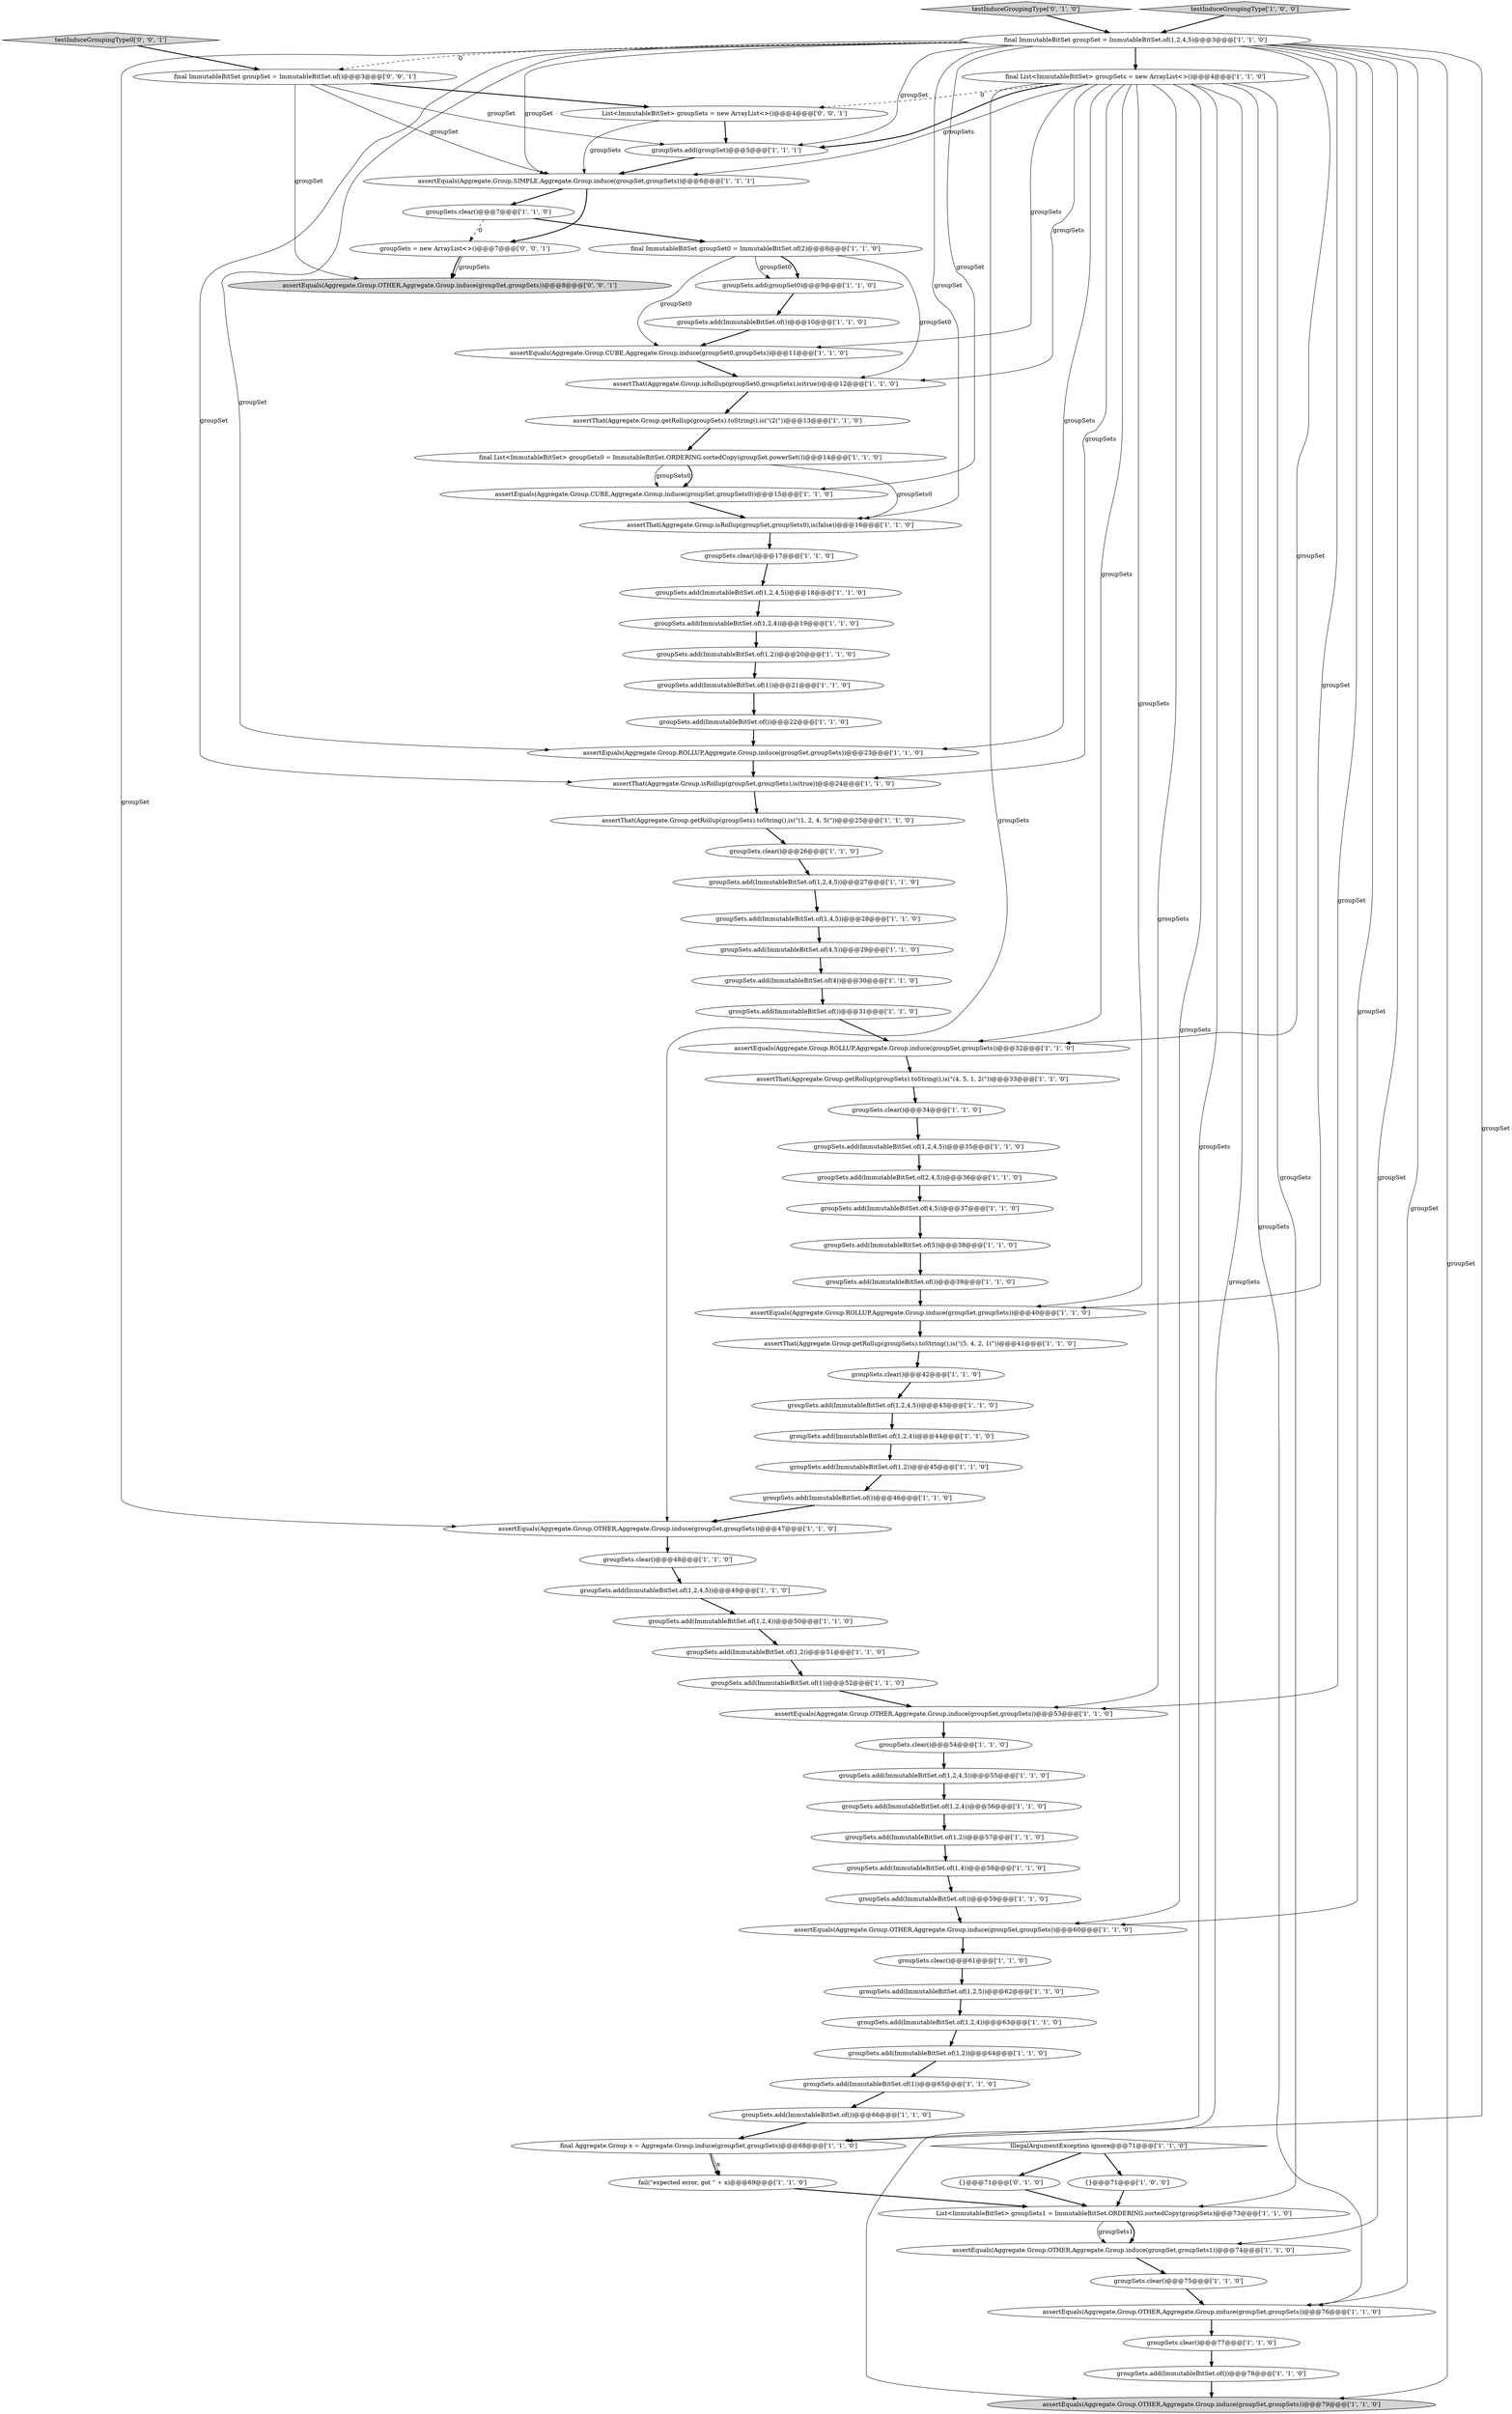 digraph {
61 [style = filled, label = "groupSets.clear()@@@26@@@['1', '1', '0']", fillcolor = white, shape = ellipse image = "AAA0AAABBB1BBB"];
60 [style = filled, label = "groupSets.add(ImmutableBitSet.of())@@@78@@@['1', '1', '0']", fillcolor = white, shape = ellipse image = "AAA0AAABBB1BBB"];
43 [style = filled, label = "groupSets.add(ImmutableBitSet.of(4,5))@@@29@@@['1', '1', '0']", fillcolor = white, shape = ellipse image = "AAA0AAABBB1BBB"];
27 [style = filled, label = "List<ImmutableBitSet> groupSets1 = ImmutableBitSet.ORDERING.sortedCopy(groupSets)@@@73@@@['1', '1', '0']", fillcolor = white, shape = ellipse image = "AAA0AAABBB1BBB"];
55 [style = filled, label = "groupSets.clear()@@@48@@@['1', '1', '0']", fillcolor = white, shape = ellipse image = "AAA0AAABBB1BBB"];
16 [style = filled, label = "groupSets.clear()@@@7@@@['1', '1', '0']", fillcolor = white, shape = ellipse image = "AAA0AAABBB1BBB"];
37 [style = filled, label = "groupSets.clear()@@@42@@@['1', '1', '0']", fillcolor = white, shape = ellipse image = "AAA0AAABBB1BBB"];
20 [style = filled, label = "groupSets.add(groupSet)@@@5@@@['1', '1', '1']", fillcolor = white, shape = ellipse image = "AAA0AAABBB1BBB"];
24 [style = filled, label = "groupSets.add(ImmutableBitSet.of(1,2,4,5))@@@27@@@['1', '1', '0']", fillcolor = white, shape = ellipse image = "AAA0AAABBB1BBB"];
33 [style = filled, label = "groupSets.add(ImmutableBitSet.of(1,2))@@@57@@@['1', '1', '0']", fillcolor = white, shape = ellipse image = "AAA0AAABBB1BBB"];
28 [style = filled, label = "assertThat(Aggregate.Group.isRollup(groupSet,groupSets0),is(false))@@@16@@@['1', '1', '0']", fillcolor = white, shape = ellipse image = "AAA0AAABBB1BBB"];
48 [style = filled, label = "groupSets.add(ImmutableBitSet.of(1,2,4,5))@@@43@@@['1', '1', '0']", fillcolor = white, shape = ellipse image = "AAA0AAABBB1BBB"];
4 [style = filled, label = "assertThat(Aggregate.Group.isRollup(groupSet0,groupSets),is(true))@@@12@@@['1', '1', '0']", fillcolor = white, shape = ellipse image = "AAA0AAABBB1BBB"];
74 [style = filled, label = "groupSets.clear()@@@17@@@['1', '1', '0']", fillcolor = white, shape = ellipse image = "AAA0AAABBB1BBB"];
72 [style = filled, label = "groupSets.add(ImmutableBitSet.of())@@@59@@@['1', '1', '0']", fillcolor = white, shape = ellipse image = "AAA0AAABBB1BBB"];
75 [style = filled, label = "assertEquals(Aggregate.Group.OTHER,Aggregate.Group.induce(groupSet,groupSets))@@@53@@@['1', '1', '0']", fillcolor = white, shape = ellipse image = "AAA0AAABBB1BBB"];
80 [style = filled, label = "final ImmutableBitSet groupSet = ImmutableBitSet.of()@@@3@@@['0', '0', '1']", fillcolor = white, shape = ellipse image = "AAA0AAABBB3BBB"];
39 [style = filled, label = "groupSets.add(ImmutableBitSet.of(1,2,4))@@@50@@@['1', '1', '0']", fillcolor = white, shape = ellipse image = "AAA0AAABBB1BBB"];
10 [style = filled, label = "groupSets.add(ImmutableBitSet.of(1,2,4,5))@@@18@@@['1', '1', '0']", fillcolor = white, shape = ellipse image = "AAA0AAABBB1BBB"];
34 [style = filled, label = "final List<ImmutableBitSet> groupSets0 = ImmutableBitSet.ORDERING.sortedCopy(groupSet.powerSet())@@@14@@@['1', '1', '0']", fillcolor = white, shape = ellipse image = "AAA0AAABBB1BBB"];
44 [style = filled, label = "groupSets.add(ImmutableBitSet.of())@@@31@@@['1', '1', '0']", fillcolor = white, shape = ellipse image = "AAA0AAABBB1BBB"];
57 [style = filled, label = "assertEquals(Aggregate.Group.ROLLUP,Aggregate.Group.induce(groupSet,groupSets))@@@23@@@['1', '1', '0']", fillcolor = white, shape = ellipse image = "AAA0AAABBB1BBB"];
40 [style = filled, label = "groupSets.add(ImmutableBitSet.of(1,2,4,5))@@@49@@@['1', '1', '0']", fillcolor = white, shape = ellipse image = "AAA0AAABBB1BBB"];
65 [style = filled, label = "groupSets.add(ImmutableBitSet.of(4))@@@30@@@['1', '1', '0']", fillcolor = white, shape = ellipse image = "AAA0AAABBB1BBB"];
79 [style = filled, label = "testInduceGroupingType0['0', '0', '1']", fillcolor = lightgray, shape = diamond image = "AAA0AAABBB3BBB"];
38 [style = filled, label = "groupSets.add(ImmutableBitSet.of(1,4,5))@@@28@@@['1', '1', '0']", fillcolor = white, shape = ellipse image = "AAA0AAABBB1BBB"];
35 [style = filled, label = "groupSets.add(ImmutableBitSet.of(1,2,4,5))@@@35@@@['1', '1', '0']", fillcolor = white, shape = ellipse image = "AAA0AAABBB1BBB"];
45 [style = filled, label = "final ImmutableBitSet groupSet = ImmutableBitSet.of(1,2,4,5)@@@3@@@['1', '1', '0']", fillcolor = white, shape = ellipse image = "AAA0AAABBB1BBB"];
62 [style = filled, label = "groupSets.add(ImmutableBitSet.of(1))@@@52@@@['1', '1', '0']", fillcolor = white, shape = ellipse image = "AAA0AAABBB1BBB"];
66 [style = filled, label = "groupSets.clear()@@@54@@@['1', '1', '0']", fillcolor = white, shape = ellipse image = "AAA0AAABBB1BBB"];
1 [style = filled, label = "assertThat(Aggregate.Group.getRollup(groupSets).toString(),is(\"(4, 5, 1, 2(\"))@@@33@@@['1', '1', '0']", fillcolor = white, shape = ellipse image = "AAA0AAABBB1BBB"];
13 [style = filled, label = "assertEquals(Aggregate.Group.CUBE,Aggregate.Group.induce(groupSet,groupSets0))@@@15@@@['1', '1', '0']", fillcolor = white, shape = ellipse image = "AAA0AAABBB1BBB"];
59 [style = filled, label = "final Aggregate.Group x = Aggregate.Group.induce(groupSet,groupSets)@@@68@@@['1', '1', '0']", fillcolor = white, shape = ellipse image = "AAA0AAABBB1BBB"];
82 [style = filled, label = "groupSets = new ArrayList<>()@@@7@@@['0', '0', '1']", fillcolor = white, shape = ellipse image = "AAA0AAABBB3BBB"];
41 [style = filled, label = "groupSets.clear()@@@34@@@['1', '1', '0']", fillcolor = white, shape = ellipse image = "AAA0AAABBB1BBB"];
5 [style = filled, label = "groupSets.add(ImmutableBitSet.of(1,2))@@@20@@@['1', '1', '0']", fillcolor = white, shape = ellipse image = "AAA0AAABBB1BBB"];
11 [style = filled, label = "groupSets.add(ImmutableBitSet.of())@@@46@@@['1', '1', '0']", fillcolor = white, shape = ellipse image = "AAA0AAABBB1BBB"];
0 [style = filled, label = "groupSets.add(ImmutableBitSet.of(1,2,4))@@@19@@@['1', '1', '0']", fillcolor = white, shape = ellipse image = "AAA0AAABBB1BBB"];
52 [style = filled, label = "groupSets.add(ImmutableBitSet.of(1,2,5))@@@62@@@['1', '1', '0']", fillcolor = white, shape = ellipse image = "AAA0AAABBB1BBB"];
30 [style = filled, label = "groupSets.add(ImmutableBitSet.of(1,4))@@@58@@@['1', '1', '0']", fillcolor = white, shape = ellipse image = "AAA0AAABBB1BBB"];
18 [style = filled, label = "groupSets.add(ImmutableBitSet.of(1,2,4,5))@@@55@@@['1', '1', '0']", fillcolor = white, shape = ellipse image = "AAA0AAABBB1BBB"];
78 [style = filled, label = "assertEquals(Aggregate.Group.OTHER,Aggregate.Group.induce(groupSet,groupSets))@@@8@@@['0', '0', '1']", fillcolor = lightgray, shape = ellipse image = "AAA0AAABBB3BBB"];
81 [style = filled, label = "List<ImmutableBitSet> groupSets = new ArrayList<>()@@@4@@@['0', '0', '1']", fillcolor = white, shape = ellipse image = "AAA0AAABBB3BBB"];
71 [style = filled, label = "assertThat(Aggregate.Group.getRollup(groupSets).toString(),is(\"(1, 2, 4, 5(\"))@@@25@@@['1', '1', '0']", fillcolor = white, shape = ellipse image = "AAA0AAABBB1BBB"];
49 [style = filled, label = "groupSets.clear()@@@75@@@['1', '1', '0']", fillcolor = white, shape = ellipse image = "AAA0AAABBB1BBB"];
23 [style = filled, label = "IllegalArgumentException ignore@@@71@@@['1', '1', '0']", fillcolor = white, shape = diamond image = "AAA0AAABBB1BBB"];
54 [style = filled, label = "groupSets.add(ImmutableBitSet.of())@@@39@@@['1', '1', '0']", fillcolor = white, shape = ellipse image = "AAA0AAABBB1BBB"];
67 [style = filled, label = "groupSets.clear()@@@61@@@['1', '1', '0']", fillcolor = white, shape = ellipse image = "AAA0AAABBB1BBB"];
76 [style = filled, label = "testInduceGroupingType['0', '1', '0']", fillcolor = lightgray, shape = diamond image = "AAA0AAABBB2BBB"];
19 [style = filled, label = "groupSets.add(ImmutableBitSet.of(1,2,4))@@@63@@@['1', '1', '0']", fillcolor = white, shape = ellipse image = "AAA0AAABBB1BBB"];
53 [style = filled, label = "groupSets.clear()@@@77@@@['1', '1', '0']", fillcolor = white, shape = ellipse image = "AAA0AAABBB1BBB"];
22 [style = filled, label = "assertEquals(Aggregate.Group.SIMPLE,Aggregate.Group.induce(groupSet,groupSets))@@@6@@@['1', '1', '1']", fillcolor = white, shape = ellipse image = "AAA0AAABBB1BBB"];
46 [style = filled, label = "groupSets.add(ImmutableBitSet.of())@@@66@@@['1', '1', '0']", fillcolor = white, shape = ellipse image = "AAA0AAABBB1BBB"];
29 [style = filled, label = "groupSets.add(ImmutableBitSet.of(1))@@@21@@@['1', '1', '0']", fillcolor = white, shape = ellipse image = "AAA0AAABBB1BBB"];
9 [style = filled, label = "assertThat(Aggregate.Group.isRollup(groupSet,groupSets),is(true))@@@24@@@['1', '1', '0']", fillcolor = white, shape = ellipse image = "AAA0AAABBB1BBB"];
64 [style = filled, label = "assertThat(Aggregate.Group.getRollup(groupSets).toString(),is(\"(2(\"))@@@13@@@['1', '1', '0']", fillcolor = white, shape = ellipse image = "AAA0AAABBB1BBB"];
70 [style = filled, label = "groupSets.add(ImmutableBitSet.of())@@@10@@@['1', '1', '0']", fillcolor = white, shape = ellipse image = "AAA0AAABBB1BBB"];
68 [style = filled, label = "fail(\"expected error, got \" + x)@@@69@@@['1', '1', '0']", fillcolor = white, shape = ellipse image = "AAA0AAABBB1BBB"];
6 [style = filled, label = "final List<ImmutableBitSet> groupSets = new ArrayList<>()@@@4@@@['1', '1', '0']", fillcolor = white, shape = ellipse image = "AAA0AAABBB1BBB"];
31 [style = filled, label = "groupSets.add(ImmutableBitSet.of(2,4,5))@@@36@@@['1', '1', '0']", fillcolor = white, shape = ellipse image = "AAA0AAABBB1BBB"];
50 [style = filled, label = "assertEquals(Aggregate.Group.OTHER,Aggregate.Group.induce(groupSet,groupSets))@@@60@@@['1', '1', '0']", fillcolor = white, shape = ellipse image = "AAA0AAABBB1BBB"];
73 [style = filled, label = "groupSets.add(ImmutableBitSet.of())@@@22@@@['1', '1', '0']", fillcolor = white, shape = ellipse image = "AAA0AAABBB1BBB"];
77 [style = filled, label = "{}@@@71@@@['0', '1', '0']", fillcolor = white, shape = ellipse image = "AAA0AAABBB2BBB"];
17 [style = filled, label = "assertEquals(Aggregate.Group.ROLLUP,Aggregate.Group.induce(groupSet,groupSets))@@@40@@@['1', '1', '0']", fillcolor = white, shape = ellipse image = "AAA0AAABBB1BBB"];
3 [style = filled, label = "groupSets.add(ImmutableBitSet.of(1))@@@65@@@['1', '1', '0']", fillcolor = white, shape = ellipse image = "AAA0AAABBB1BBB"];
36 [style = filled, label = "groupSets.add(ImmutableBitSet.of(1,2))@@@45@@@['1', '1', '0']", fillcolor = white, shape = ellipse image = "AAA0AAABBB1BBB"];
8 [style = filled, label = "{}@@@71@@@['1', '0', '0']", fillcolor = white, shape = ellipse image = "AAA0AAABBB1BBB"];
69 [style = filled, label = "groupSets.add(ImmutableBitSet.of(1,2,4))@@@44@@@['1', '1', '0']", fillcolor = white, shape = ellipse image = "AAA0AAABBB1BBB"];
25 [style = filled, label = "assertEquals(Aggregate.Group.OTHER,Aggregate.Group.induce(groupSet,groupSets))@@@47@@@['1', '1', '0']", fillcolor = white, shape = ellipse image = "AAA0AAABBB1BBB"];
7 [style = filled, label = "groupSets.add(ImmutableBitSet.of(5))@@@38@@@['1', '1', '0']", fillcolor = white, shape = ellipse image = "AAA0AAABBB1BBB"];
26 [style = filled, label = "testInduceGroupingType['1', '0', '0']", fillcolor = lightgray, shape = diamond image = "AAA0AAABBB1BBB"];
32 [style = filled, label = "groupSets.add(ImmutableBitSet.of(1,2,4))@@@56@@@['1', '1', '0']", fillcolor = white, shape = ellipse image = "AAA0AAABBB1BBB"];
15 [style = filled, label = "groupSets.add(ImmutableBitSet.of(4,5))@@@37@@@['1', '1', '0']", fillcolor = white, shape = ellipse image = "AAA0AAABBB1BBB"];
14 [style = filled, label = "assertEquals(Aggregate.Group.OTHER,Aggregate.Group.induce(groupSet,groupSets))@@@79@@@['1', '1', '0']", fillcolor = lightgray, shape = ellipse image = "AAA0AAABBB1BBB"];
2 [style = filled, label = "assertThat(Aggregate.Group.getRollup(groupSets).toString(),is(\"(5, 4, 2, 1(\"))@@@41@@@['1', '1', '0']", fillcolor = white, shape = ellipse image = "AAA0AAABBB1BBB"];
42 [style = filled, label = "assertEquals(Aggregate.Group.CUBE,Aggregate.Group.induce(groupSet0,groupSets))@@@11@@@['1', '1', '0']", fillcolor = white, shape = ellipse image = "AAA0AAABBB1BBB"];
21 [style = filled, label = "assertEquals(Aggregate.Group.OTHER,Aggregate.Group.induce(groupSet,groupSets1))@@@74@@@['1', '1', '0']", fillcolor = white, shape = ellipse image = "AAA0AAABBB1BBB"];
47 [style = filled, label = "groupSets.add(groupSet0)@@@9@@@['1', '1', '0']", fillcolor = white, shape = ellipse image = "AAA0AAABBB1BBB"];
51 [style = filled, label = "assertEquals(Aggregate.Group.ROLLUP,Aggregate.Group.induce(groupSet,groupSets))@@@32@@@['1', '1', '0']", fillcolor = white, shape = ellipse image = "AAA0AAABBB1BBB"];
12 [style = filled, label = "assertEquals(Aggregate.Group.OTHER,Aggregate.Group.induce(groupSet,groupSets))@@@76@@@['1', '1', '0']", fillcolor = white, shape = ellipse image = "AAA0AAABBB1BBB"];
56 [style = filled, label = "groupSets.add(ImmutableBitSet.of(1,2))@@@51@@@['1', '1', '0']", fillcolor = white, shape = ellipse image = "AAA0AAABBB1BBB"];
58 [style = filled, label = "final ImmutableBitSet groupSet0 = ImmutableBitSet.of(2)@@@8@@@['1', '1', '0']", fillcolor = white, shape = ellipse image = "AAA0AAABBB1BBB"];
63 [style = filled, label = "groupSets.add(ImmutableBitSet.of(1,2))@@@64@@@['1', '1', '0']", fillcolor = white, shape = ellipse image = "AAA0AAABBB1BBB"];
12->53 [style = bold, label=""];
9->71 [style = bold, label=""];
45->9 [style = solid, label="groupSet"];
58->42 [style = solid, label="groupSet0"];
6->12 [style = solid, label="groupSets"];
55->40 [style = bold, label=""];
34->13 [style = solid, label="groupSets0"];
45->12 [style = solid, label="groupSet"];
51->1 [style = bold, label=""];
45->20 [style = solid, label="groupSet"];
45->57 [style = solid, label="groupSet"];
22->82 [style = bold, label=""];
36->11 [style = bold, label=""];
23->77 [style = bold, label=""];
81->20 [style = bold, label=""];
44->51 [style = bold, label=""];
45->51 [style = solid, label="groupSet"];
77->27 [style = bold, label=""];
45->6 [style = bold, label=""];
6->4 [style = solid, label="groupSets"];
19->63 [style = bold, label=""];
37->48 [style = bold, label=""];
18->32 [style = bold, label=""];
45->25 [style = solid, label="groupSet"];
27->21 [style = solid, label="groupSets1"];
61->24 [style = bold, label=""];
64->34 [style = bold, label=""];
6->27 [style = solid, label="groupSets"];
53->60 [style = bold, label=""];
8->27 [style = bold, label=""];
4->64 [style = bold, label=""];
67->52 [style = bold, label=""];
46->59 [style = bold, label=""];
11->25 [style = bold, label=""];
6->22 [style = solid, label="groupSets"];
5->29 [style = bold, label=""];
35->31 [style = bold, label=""];
3->46 [style = bold, label=""];
49->12 [style = bold, label=""];
74->10 [style = bold, label=""];
58->4 [style = solid, label="groupSet0"];
6->9 [style = solid, label="groupSets"];
1->41 [style = bold, label=""];
25->55 [style = bold, label=""];
54->17 [style = bold, label=""];
56->62 [style = bold, label=""];
29->73 [style = bold, label=""];
24->38 [style = bold, label=""];
59->68 [style = solid, label="x"];
23->8 [style = bold, label=""];
52->19 [style = bold, label=""];
50->67 [style = bold, label=""];
72->50 [style = bold, label=""];
45->17 [style = solid, label="groupSet"];
6->81 [style = dashed, label="0"];
71->61 [style = bold, label=""];
59->68 [style = bold, label=""];
75->66 [style = bold, label=""];
17->2 [style = bold, label=""];
10->0 [style = bold, label=""];
33->30 [style = bold, label=""];
80->81 [style = bold, label=""];
80->20 [style = solid, label="groupSet"];
22->16 [style = bold, label=""];
45->14 [style = solid, label="groupSet"];
62->75 [style = bold, label=""];
79->80 [style = bold, label=""];
45->13 [style = solid, label="groupSet"];
6->17 [style = solid, label="groupSets"];
73->57 [style = bold, label=""];
45->75 [style = solid, label="groupSet"];
7->54 [style = bold, label=""];
32->33 [style = bold, label=""];
48->69 [style = bold, label=""];
70->42 [style = bold, label=""];
6->20 [style = bold, label=""];
42->4 [style = bold, label=""];
82->78 [style = bold, label=""];
80->22 [style = solid, label="groupSet"];
40->39 [style = bold, label=""];
60->14 [style = bold, label=""];
45->59 [style = solid, label="groupSet"];
76->45 [style = bold, label=""];
43->65 [style = bold, label=""];
65->44 [style = bold, label=""];
6->42 [style = solid, label="groupSets"];
82->78 [style = solid, label="groupSets"];
57->9 [style = bold, label=""];
47->70 [style = bold, label=""];
45->22 [style = solid, label="groupSet"];
21->49 [style = bold, label=""];
68->27 [style = bold, label=""];
6->14 [style = solid, label="groupSets"];
34->28 [style = solid, label="groupSets0"];
27->21 [style = bold, label=""];
63->3 [style = bold, label=""];
16->58 [style = bold, label=""];
38->43 [style = bold, label=""];
6->25 [style = solid, label="groupSets"];
6->50 [style = solid, label="groupSets"];
0->5 [style = bold, label=""];
41->35 [style = bold, label=""];
6->51 [style = solid, label="groupSets"];
30->72 [style = bold, label=""];
6->75 [style = solid, label="groupSets"];
15->7 [style = bold, label=""];
45->80 [style = dashed, label="0"];
45->21 [style = solid, label="groupSet"];
34->13 [style = bold, label=""];
45->28 [style = solid, label="groupSet"];
80->78 [style = solid, label="groupSet"];
16->82 [style = dashed, label="0"];
31->15 [style = bold, label=""];
6->59 [style = solid, label="groupSets"];
58->47 [style = solid, label="groupSet0"];
20->22 [style = bold, label=""];
69->36 [style = bold, label=""];
6->57 [style = solid, label="groupSets"];
45->50 [style = solid, label="groupSet"];
58->47 [style = bold, label=""];
66->18 [style = bold, label=""];
39->56 [style = bold, label=""];
81->22 [style = solid, label="groupSets"];
26->45 [style = bold, label=""];
2->37 [style = bold, label=""];
28->74 [style = bold, label=""];
13->28 [style = bold, label=""];
}
